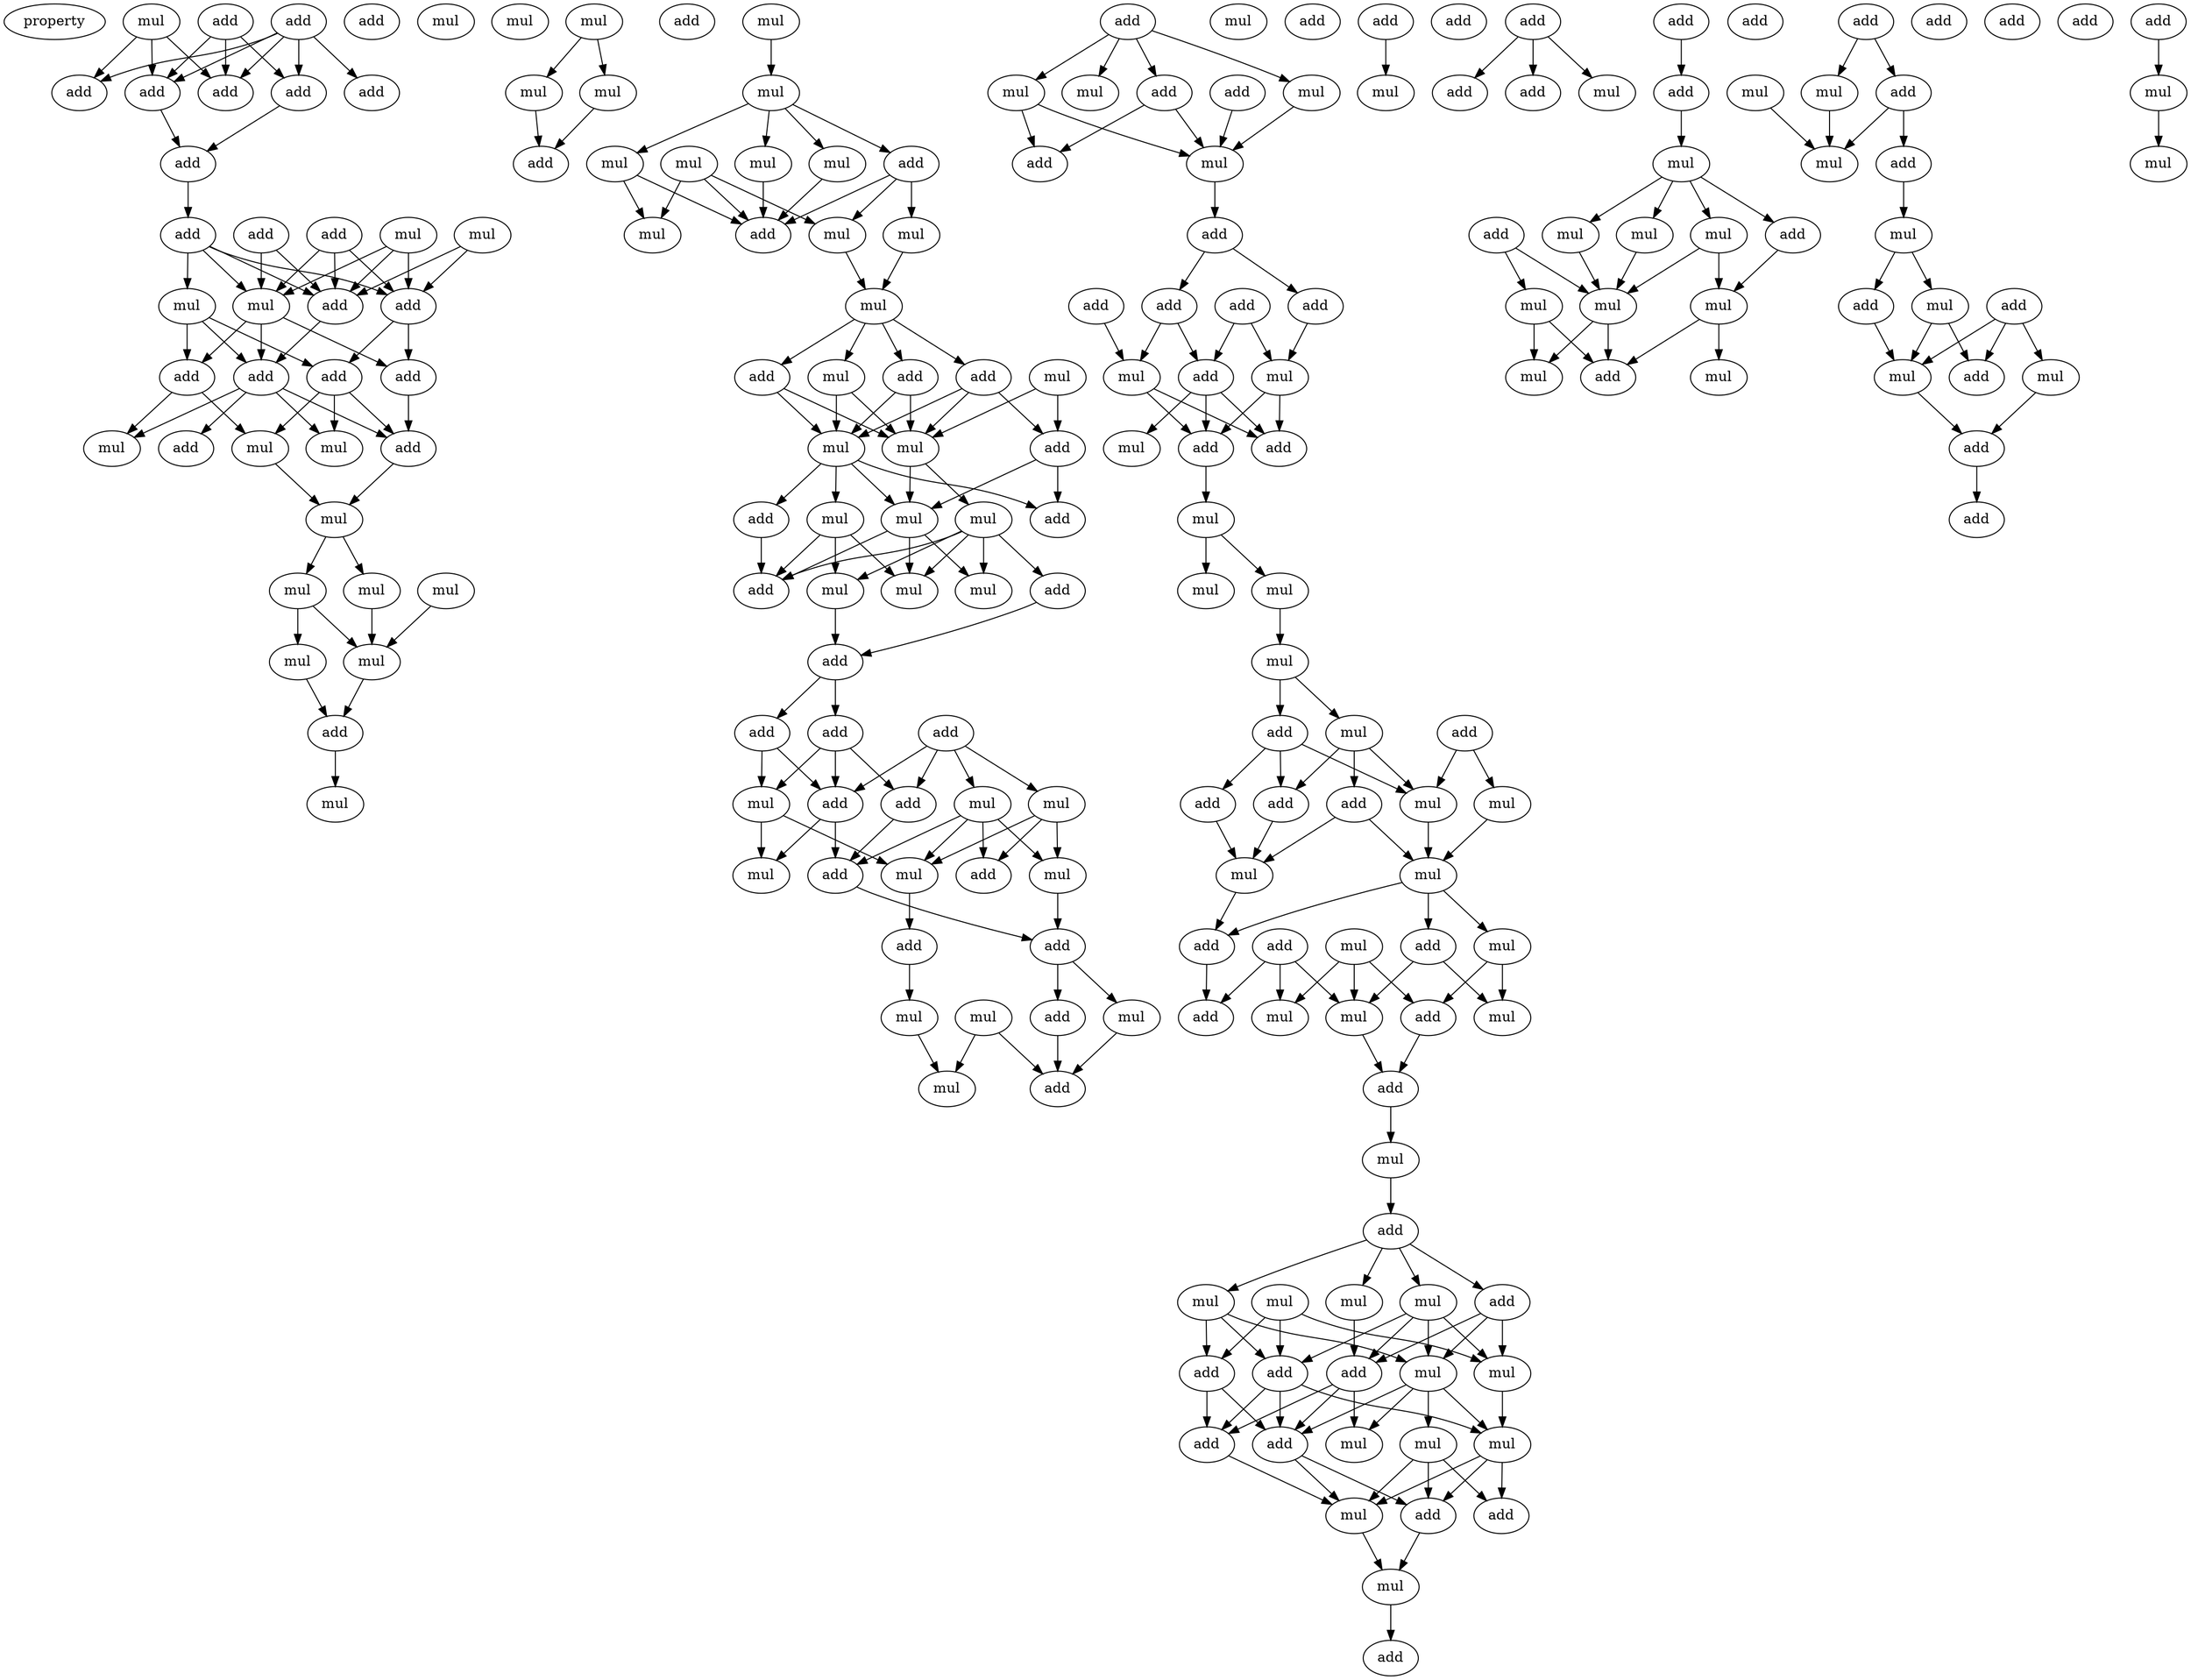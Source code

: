 digraph {
    node [fontcolor=black]
    property [mul=2,lf=1.2]
    0 [ label = mul ];
    1 [ label = add ];
    2 [ label = add ];
    3 [ label = add ];
    4 [ label = add ];
    5 [ label = add ];
    6 [ label = add ];
    7 [ label = add ];
    8 [ label = add ];
    9 [ label = add ];
    10 [ label = add ];
    11 [ label = mul ];
    12 [ label = mul ];
    13 [ label = add ];
    14 [ label = add ];
    15 [ label = mul ];
    16 [ label = mul ];
    17 [ label = add ];
    18 [ label = add ];
    19 [ label = add ];
    20 [ label = add ];
    21 [ label = add ];
    22 [ label = add ];
    23 [ label = add ];
    24 [ label = mul ];
    25 [ label = mul ];
    26 [ label = mul ];
    27 [ label = add ];
    28 [ label = mul ];
    29 [ label = mul ];
    30 [ label = mul ];
    31 [ label = mul ];
    32 [ label = mul ];
    33 [ label = mul ];
    34 [ label = mul ];
    35 [ label = add ];
    36 [ label = mul ];
    37 [ label = mul ];
    38 [ label = mul ];
    39 [ label = mul ];
    40 [ label = mul ];
    41 [ label = add ];
    42 [ label = add ];
    43 [ label = mul ];
    44 [ label = mul ];
    45 [ label = mul ];
    46 [ label = mul ];
    47 [ label = add ];
    48 [ label = mul ];
    49 [ label = mul ];
    50 [ label = mul ];
    51 [ label = mul ];
    52 [ label = add ];
    53 [ label = mul ];
    54 [ label = mul ];
    55 [ label = add ];
    56 [ label = mul ];
    57 [ label = add ];
    58 [ label = add ];
    59 [ label = mul ];
    60 [ label = mul ];
    61 [ label = add ];
    62 [ label = mul ];
    63 [ label = add ];
    64 [ label = add ];
    65 [ label = mul ];
    66 [ label = mul ];
    67 [ label = mul ];
    68 [ label = mul ];
    69 [ label = add ];
    70 [ label = mul ];
    71 [ label = mul ];
    72 [ label = add ];
    73 [ label = add ];
    74 [ label = add ];
    75 [ label = add ];
    76 [ label = add ];
    77 [ label = mul ];
    78 [ label = add ];
    79 [ label = mul ];
    80 [ label = add ];
    81 [ label = mul ];
    82 [ label = mul ];
    83 [ label = add ];
    84 [ label = mul ];
    85 [ label = mul ];
    86 [ label = add ];
    87 [ label = add ];
    88 [ label = add ];
    89 [ label = add ];
    90 [ label = mul ];
    91 [ label = mul ];
    92 [ label = mul ];
    93 [ label = add ];
    94 [ label = mul ];
    95 [ label = add ];
    96 [ label = add ];
    97 [ label = mul ];
    98 [ label = add ];
    99 [ label = mul ];
    100 [ label = mul ];
    101 [ label = mul ];
    102 [ label = add ];
    103 [ label = add ];
    104 [ label = add ];
    105 [ label = add ];
    106 [ label = add ];
    107 [ label = add ];
    108 [ label = mul ];
    109 [ label = mul ];
    110 [ label = add ];
    111 [ label = add ];
    112 [ label = mul ];
    113 [ label = add ];
    114 [ label = mul ];
    115 [ label = mul ];
    116 [ label = mul ];
    117 [ label = mul ];
    118 [ label = mul ];
    119 [ label = add ];
    120 [ label = add ];
    121 [ label = mul ];
    122 [ label = add ];
    123 [ label = add ];
    124 [ label = mul ];
    125 [ label = add ];
    126 [ label = mul ];
    127 [ label = mul ];
    128 [ label = mul ];
    129 [ label = mul ];
    130 [ label = add ];
    131 [ label = add ];
    132 [ label = add ];
    133 [ label = mul ];
    134 [ label = mul ];
    135 [ label = mul ];
    136 [ label = mul ];
    137 [ label = add ];
    138 [ label = add ];
    139 [ label = add ];
    140 [ label = mul ];
    141 [ label = add ];
    142 [ label = mul ];
    143 [ label = mul ];
    144 [ label = mul ];
    145 [ label = mul ];
    146 [ label = add ];
    147 [ label = mul ];
    148 [ label = add ];
    149 [ label = mul ];
    150 [ label = add ];
    151 [ label = add ];
    152 [ label = mul ];
    153 [ label = add ];
    154 [ label = add ];
    155 [ label = mul ];
    156 [ label = mul ];
    157 [ label = add ];
    158 [ label = add ];
    159 [ label = mul ];
    160 [ label = mul ];
    161 [ label = add ];
    162 [ label = add ];
    163 [ label = add ];
    164 [ label = mul ];
    165 [ label = add ];
    166 [ label = add ];
    167 [ label = add ];
    168 [ label = add ];
    169 [ label = add ];
    170 [ label = add ];
    171 [ label = mul ];
    172 [ label = add ];
    173 [ label = mul ];
    174 [ label = mul ];
    175 [ label = add ];
    176 [ label = mul ];
    177 [ label = add ];
    178 [ label = mul ];
    179 [ label = mul ];
    180 [ label = mul ];
    181 [ label = mul ];
    182 [ label = mul ];
    183 [ label = mul ];
    184 [ label = add ];
    185 [ label = add ];
    186 [ label = add ];
    187 [ label = mul ];
    188 [ label = mul ];
    189 [ label = add ];
    190 [ label = add ];
    191 [ label = mul ];
    192 [ label = add ];
    193 [ label = mul ];
    194 [ label = add ];
    195 [ label = add ];
    196 [ label = mul ];
    197 [ label = add ];
    198 [ label = mul ];
    199 [ label = add ];
    200 [ label = mul ];
    201 [ label = add ];
    202 [ label = add ];
    203 [ label = mul ];
    204 [ label = add ];
    205 [ label = mul ];
    0 -> 5 [ name = 0 ];
    0 -> 6 [ name = 1 ];
    0 -> 7 [ name = 2 ];
    1 -> 4 [ name = 3 ];
    1 -> 5 [ name = 4 ];
    1 -> 7 [ name = 5 ];
    2 -> 3 [ name = 6 ];
    2 -> 4 [ name = 7 ];
    2 -> 5 [ name = 8 ];
    2 -> 6 [ name = 9 ];
    2 -> 7 [ name = 10 ];
    4 -> 8 [ name = 11 ];
    7 -> 8 [ name = 12 ];
    8 -> 9 [ name = 13 ];
    9 -> 14 [ name = 14 ];
    9 -> 15 [ name = 15 ];
    9 -> 16 [ name = 16 ];
    9 -> 17 [ name = 17 ];
    10 -> 14 [ name = 18 ];
    10 -> 16 [ name = 19 ];
    10 -> 17 [ name = 20 ];
    11 -> 14 [ name = 21 ];
    11 -> 16 [ name = 22 ];
    11 -> 17 [ name = 23 ];
    12 -> 14 [ name = 24 ];
    12 -> 17 [ name = 25 ];
    13 -> 14 [ name = 26 ];
    13 -> 16 [ name = 27 ];
    14 -> 19 [ name = 28 ];
    15 -> 19 [ name = 29 ];
    15 -> 20 [ name = 30 ];
    15 -> 21 [ name = 31 ];
    16 -> 18 [ name = 32 ];
    16 -> 19 [ name = 33 ];
    16 -> 21 [ name = 34 ];
    17 -> 18 [ name = 35 ];
    17 -> 20 [ name = 36 ];
    18 -> 22 [ name = 37 ];
    19 -> 22 [ name = 38 ];
    19 -> 23 [ name = 39 ];
    19 -> 24 [ name = 40 ];
    19 -> 25 [ name = 41 ];
    20 -> 22 [ name = 42 ];
    20 -> 25 [ name = 43 ];
    20 -> 26 [ name = 44 ];
    21 -> 24 [ name = 45 ];
    21 -> 26 [ name = 46 ];
    22 -> 28 [ name = 47 ];
    26 -> 28 [ name = 48 ];
    28 -> 29 [ name = 49 ];
    28 -> 31 [ name = 50 ];
    29 -> 33 [ name = 51 ];
    29 -> 34 [ name = 52 ];
    30 -> 34 [ name = 53 ];
    31 -> 34 [ name = 54 ];
    33 -> 35 [ name = 55 ];
    34 -> 35 [ name = 56 ];
    35 -> 36 [ name = 57 ];
    38 -> 39 [ name = 58 ];
    38 -> 40 [ name = 59 ];
    39 -> 42 [ name = 60 ];
    40 -> 42 [ name = 61 ];
    43 -> 44 [ name = 62 ];
    44 -> 45 [ name = 63 ];
    44 -> 46 [ name = 64 ];
    44 -> 47 [ name = 65 ];
    44 -> 49 [ name = 66 ];
    45 -> 52 [ name = 67 ];
    46 -> 52 [ name = 68 ];
    47 -> 51 [ name = 69 ];
    47 -> 52 [ name = 70 ];
    47 -> 53 [ name = 71 ];
    48 -> 50 [ name = 72 ];
    48 -> 52 [ name = 73 ];
    48 -> 53 [ name = 74 ];
    49 -> 50 [ name = 75 ];
    49 -> 52 [ name = 76 ];
    51 -> 54 [ name = 77 ];
    53 -> 54 [ name = 78 ];
    54 -> 55 [ name = 79 ];
    54 -> 56 [ name = 80 ];
    54 -> 57 [ name = 81 ];
    54 -> 58 [ name = 82 ];
    55 -> 60 [ name = 83 ];
    55 -> 62 [ name = 84 ];
    56 -> 60 [ name = 85 ];
    56 -> 62 [ name = 86 ];
    57 -> 60 [ name = 87 ];
    57 -> 61 [ name = 88 ];
    57 -> 62 [ name = 89 ];
    58 -> 60 [ name = 90 ];
    58 -> 62 [ name = 91 ];
    59 -> 60 [ name = 92 ];
    59 -> 61 [ name = 93 ];
    60 -> 65 [ name = 94 ];
    60 -> 66 [ name = 95 ];
    61 -> 63 [ name = 96 ];
    61 -> 66 [ name = 97 ];
    62 -> 63 [ name = 98 ];
    62 -> 64 [ name = 99 ];
    62 -> 66 [ name = 100 ];
    62 -> 67 [ name = 101 ];
    64 -> 72 [ name = 102 ];
    65 -> 68 [ name = 103 ];
    65 -> 69 [ name = 104 ];
    65 -> 70 [ name = 105 ];
    65 -> 71 [ name = 106 ];
    65 -> 72 [ name = 107 ];
    66 -> 68 [ name = 108 ];
    66 -> 70 [ name = 109 ];
    66 -> 72 [ name = 110 ];
    67 -> 70 [ name = 111 ];
    67 -> 71 [ name = 112 ];
    67 -> 72 [ name = 113 ];
    69 -> 73 [ name = 114 ];
    71 -> 73 [ name = 115 ];
    73 -> 75 [ name = 116 ];
    73 -> 76 [ name = 117 ];
    74 -> 77 [ name = 118 ];
    74 -> 78 [ name = 119 ];
    74 -> 80 [ name = 120 ];
    74 -> 81 [ name = 121 ];
    75 -> 78 [ name = 122 ];
    75 -> 79 [ name = 123 ];
    75 -> 80 [ name = 124 ];
    76 -> 78 [ name = 125 ];
    76 -> 79 [ name = 126 ];
    77 -> 83 [ name = 127 ];
    77 -> 84 [ name = 128 ];
    77 -> 85 [ name = 129 ];
    77 -> 86 [ name = 130 ];
    78 -> 82 [ name = 131 ];
    78 -> 86 [ name = 132 ];
    79 -> 82 [ name = 133 ];
    79 -> 84 [ name = 134 ];
    80 -> 86 [ name = 135 ];
    81 -> 83 [ name = 136 ];
    81 -> 84 [ name = 137 ];
    81 -> 85 [ name = 138 ];
    84 -> 88 [ name = 139 ];
    85 -> 87 [ name = 140 ];
    86 -> 87 [ name = 141 ];
    87 -> 89 [ name = 142 ];
    87 -> 92 [ name = 143 ];
    88 -> 91 [ name = 144 ];
    89 -> 93 [ name = 145 ];
    90 -> 93 [ name = 146 ];
    90 -> 94 [ name = 147 ];
    91 -> 94 [ name = 148 ];
    92 -> 93 [ name = 149 ];
    95 -> 96 [ name = 150 ];
    95 -> 97 [ name = 151 ];
    95 -> 99 [ name = 152 ];
    95 -> 100 [ name = 153 ];
    96 -> 101 [ name = 154 ];
    96 -> 102 [ name = 155 ];
    97 -> 101 [ name = 156 ];
    98 -> 101 [ name = 157 ];
    100 -> 101 [ name = 158 ];
    100 -> 102 [ name = 159 ];
    101 -> 103 [ name = 160 ];
    103 -> 106 [ name = 161 ];
    103 -> 107 [ name = 162 ];
    104 -> 108 [ name = 163 ];
    105 -> 109 [ name = 164 ];
    105 -> 110 [ name = 165 ];
    106 -> 109 [ name = 166 ];
    107 -> 108 [ name = 167 ];
    107 -> 110 [ name = 168 ];
    108 -> 111 [ name = 169 ];
    108 -> 113 [ name = 170 ];
    109 -> 111 [ name = 171 ];
    109 -> 113 [ name = 172 ];
    110 -> 111 [ name = 173 ];
    110 -> 112 [ name = 174 ];
    110 -> 113 [ name = 175 ];
    113 -> 114 [ name = 176 ];
    114 -> 115 [ name = 177 ];
    114 -> 116 [ name = 178 ];
    116 -> 117 [ name = 179 ];
    117 -> 119 [ name = 180 ];
    117 -> 121 [ name = 181 ];
    119 -> 122 [ name = 182 ];
    119 -> 123 [ name = 183 ];
    119 -> 126 [ name = 184 ];
    120 -> 124 [ name = 185 ];
    120 -> 126 [ name = 186 ];
    121 -> 122 [ name = 187 ];
    121 -> 125 [ name = 188 ];
    121 -> 126 [ name = 189 ];
    122 -> 127 [ name = 190 ];
    123 -> 127 [ name = 191 ];
    124 -> 128 [ name = 192 ];
    125 -> 127 [ name = 193 ];
    125 -> 128 [ name = 194 ];
    126 -> 128 [ name = 195 ];
    127 -> 130 [ name = 196 ];
    128 -> 129 [ name = 197 ];
    128 -> 130 [ name = 198 ];
    128 -> 131 [ name = 199 ];
    129 -> 135 [ name = 200 ];
    129 -> 138 [ name = 201 ];
    130 -> 137 [ name = 202 ];
    131 -> 135 [ name = 203 ];
    131 -> 136 [ name = 204 ];
    132 -> 134 [ name = 205 ];
    132 -> 136 [ name = 206 ];
    132 -> 137 [ name = 207 ];
    133 -> 134 [ name = 208 ];
    133 -> 136 [ name = 209 ];
    133 -> 138 [ name = 210 ];
    136 -> 139 [ name = 211 ];
    138 -> 139 [ name = 212 ];
    139 -> 140 [ name = 213 ];
    140 -> 141 [ name = 214 ];
    141 -> 142 [ name = 215 ];
    141 -> 143 [ name = 216 ];
    141 -> 144 [ name = 217 ];
    141 -> 146 [ name = 218 ];
    142 -> 147 [ name = 219 ];
    142 -> 150 [ name = 220 ];
    142 -> 151 [ name = 221 ];
    143 -> 147 [ name = 222 ];
    143 -> 148 [ name = 223 ];
    143 -> 149 [ name = 224 ];
    143 -> 151 [ name = 225 ];
    144 -> 148 [ name = 226 ];
    145 -> 149 [ name = 227 ];
    145 -> 150 [ name = 228 ];
    145 -> 151 [ name = 229 ];
    146 -> 147 [ name = 230 ];
    146 -> 148 [ name = 231 ];
    146 -> 149 [ name = 232 ];
    147 -> 152 [ name = 233 ];
    147 -> 154 [ name = 234 ];
    147 -> 155 [ name = 235 ];
    147 -> 156 [ name = 236 ];
    148 -> 153 [ name = 237 ];
    148 -> 154 [ name = 238 ];
    148 -> 156 [ name = 239 ];
    149 -> 152 [ name = 240 ];
    150 -> 153 [ name = 241 ];
    150 -> 154 [ name = 242 ];
    151 -> 152 [ name = 243 ];
    151 -> 153 [ name = 244 ];
    151 -> 154 [ name = 245 ];
    152 -> 157 [ name = 246 ];
    152 -> 158 [ name = 247 ];
    152 -> 159 [ name = 248 ];
    153 -> 159 [ name = 249 ];
    154 -> 158 [ name = 250 ];
    154 -> 159 [ name = 251 ];
    155 -> 157 [ name = 252 ];
    155 -> 158 [ name = 253 ];
    155 -> 159 [ name = 254 ];
    158 -> 160 [ name = 255 ];
    159 -> 160 [ name = 256 ];
    160 -> 163 [ name = 257 ];
    162 -> 164 [ name = 258 ];
    166 -> 167 [ name = 259 ];
    166 -> 168 [ name = 260 ];
    166 -> 171 [ name = 261 ];
    169 -> 172 [ name = 262 ];
    172 -> 173 [ name = 263 ];
    173 -> 174 [ name = 264 ];
    173 -> 175 [ name = 265 ];
    173 -> 176 [ name = 266 ];
    173 -> 178 [ name = 267 ];
    174 -> 179 [ name = 268 ];
    175 -> 181 [ name = 269 ];
    176 -> 179 [ name = 270 ];
    177 -> 179 [ name = 271 ];
    177 -> 180 [ name = 272 ];
    178 -> 179 [ name = 273 ];
    178 -> 181 [ name = 274 ];
    179 -> 182 [ name = 275 ];
    179 -> 184 [ name = 276 ];
    180 -> 182 [ name = 277 ];
    180 -> 184 [ name = 278 ];
    181 -> 183 [ name = 279 ];
    181 -> 184 [ name = 280 ];
    185 -> 186 [ name = 281 ];
    185 -> 187 [ name = 282 ];
    186 -> 191 [ name = 283 ];
    186 -> 192 [ name = 284 ];
    187 -> 191 [ name = 285 ];
    188 -> 191 [ name = 286 ];
    192 -> 193 [ name = 287 ];
    193 -> 194 [ name = 288 ];
    193 -> 196 [ name = 289 ];
    194 -> 200 [ name = 290 ];
    195 -> 198 [ name = 291 ];
    195 -> 199 [ name = 292 ];
    195 -> 200 [ name = 293 ];
    196 -> 199 [ name = 294 ];
    196 -> 200 [ name = 295 ];
    198 -> 201 [ name = 296 ];
    200 -> 201 [ name = 297 ];
    201 -> 204 [ name = 298 ];
    202 -> 203 [ name = 299 ];
    203 -> 205 [ name = 300 ];
}

